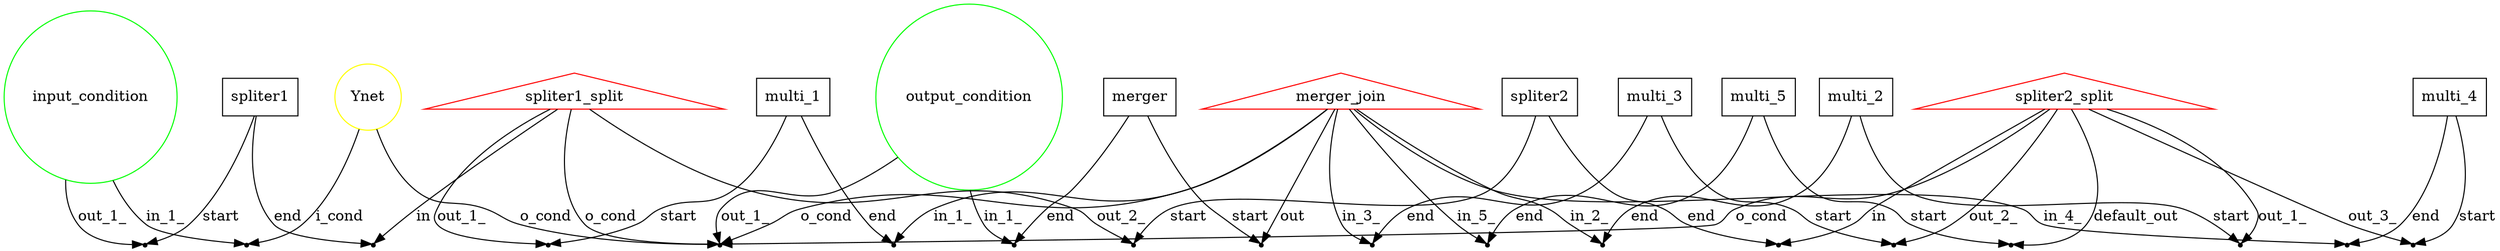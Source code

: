 digraph {
//B_6_DECOMP 
	merger_join[shape=triangle, color=red];
	merger_join->_multi_1_merger_join[label=in_1_];
	merger_join->_multi_2_merger_join[label=in_2_];
	merger_join->_multi_3_merger_join[label=in_3_];
	merger_join->_multi_4_merger_join[label=in_4_];
	merger_join->_multi_5_merger_join[label=in_5_];
	merger_join->_merger_join_merger[label=out];
	merger_join->_output_condition_Ynet_spliter1_split_spliter2_split_merger_join[label=o_cond];
	multi_5[shape=box];
	multi_5->_multi_5_spliter2_split[label=start];
	multi_5->_multi_5_merger_join[label=end];
	multi_2[shape=box];
	multi_2->_multi_2_spliter2_split[label=start];
	multi_2->_multi_2_merger_join[label=end];
	multi_1[shape=box];
	multi_1->_multi_1_spliter1_split[label=start];
	multi_1->_multi_1_merger_join[label=end];
	multi_4[shape=box];
	multi_4->_multi_4_spliter2_split[label=start];
	multi_4->_multi_4_merger_join[label=end];
	output_condition[shape=circle, color=green];
	output_condition->_merger_output_condition[label=in_1_];
	output_condition->_output_condition_Ynet_spliter1_split_spliter2_split_merger_join[label=out_1_];
	multi_3[shape=box];
	multi_3->_multi_3_spliter2_split[label=start];
	multi_3->_multi_3_merger_join[label=end];
	merger[shape=box];
	merger->_merger_join_merger[label=start];
	merger->_merger_output_condition[label=end];
	spliter1_split[shape=triangle, color=red];
	spliter1_split->_spliter1_split_spliter1[label=in];
	spliter1_split->_multi_1_spliter1_split[label=out_1_];
	spliter1_split->_spliter2_spliter1_split[label=out_2_];
	spliter1_split->_output_condition_Ynet_spliter1_split_spliter2_split_merger_join[label=o_cond];
	spliter2[shape=box];
	spliter2->_spliter2_spliter1_split[label=start];
	spliter2->_spliter2_split_spliter2[label=end];
	spliter1[shape=box];
	spliter1->_spliter1_input_condition[label=start];
	spliter1->_spliter1_split_spliter1[label=end];
	Ynet[shape=circle, color=yellow];
	Ynet->_input_condition_Ynet[label=i_cond];
	Ynet->_output_condition_Ynet_spliter1_split_spliter2_split_merger_join[label=o_cond];
	input_condition[shape=circle, color=green];
	input_condition->_input_condition_Ynet[label=in_1_];
	input_condition->_spliter1_input_condition[label=out_1_];
	spliter2_split[shape=triangle, color=red];
	spliter2_split->_spliter2_split_spliter2[label=in];
	spliter2_split->_multi_5_spliter2_split[label=default_out];
	spliter2_split->_multi_2_spliter2_split[label=out_1_];
	spliter2_split->_multi_3_spliter2_split[label=out_2_];
	spliter2_split->_multi_4_spliter2_split[label=out_3_];
	spliter2_split->_output_condition_Ynet_spliter1_split_spliter2_split_merger_join[label=o_cond];
	_input_condition_Ynet [shape=point];
	_output_condition_Ynet_spliter1_split_spliter2_split_merger_join [shape=point];
	_spliter1_input_condition [shape=point];
	_spliter1_split_spliter1 [shape=point];
	_spliter2_spliter1_split [shape=point];
	_spliter2_split_spliter2 [shape=point];
	_merger_output_condition [shape=point];
	_merger_join_merger [shape=point];
	_multi_1_spliter1_split [shape=point];
	_multi_1_merger_join [shape=point];
	_multi_2_spliter2_split [shape=point];
	_multi_2_merger_join [shape=point];
	_multi_3_spliter2_split [shape=point];
	_multi_3_merger_join [shape=point];
	_multi_4_spliter2_split [shape=point];
	_multi_4_merger_join [shape=point];
	_multi_5_spliter2_split [shape=point];
	_multi_5_merger_join [shape=point];
}